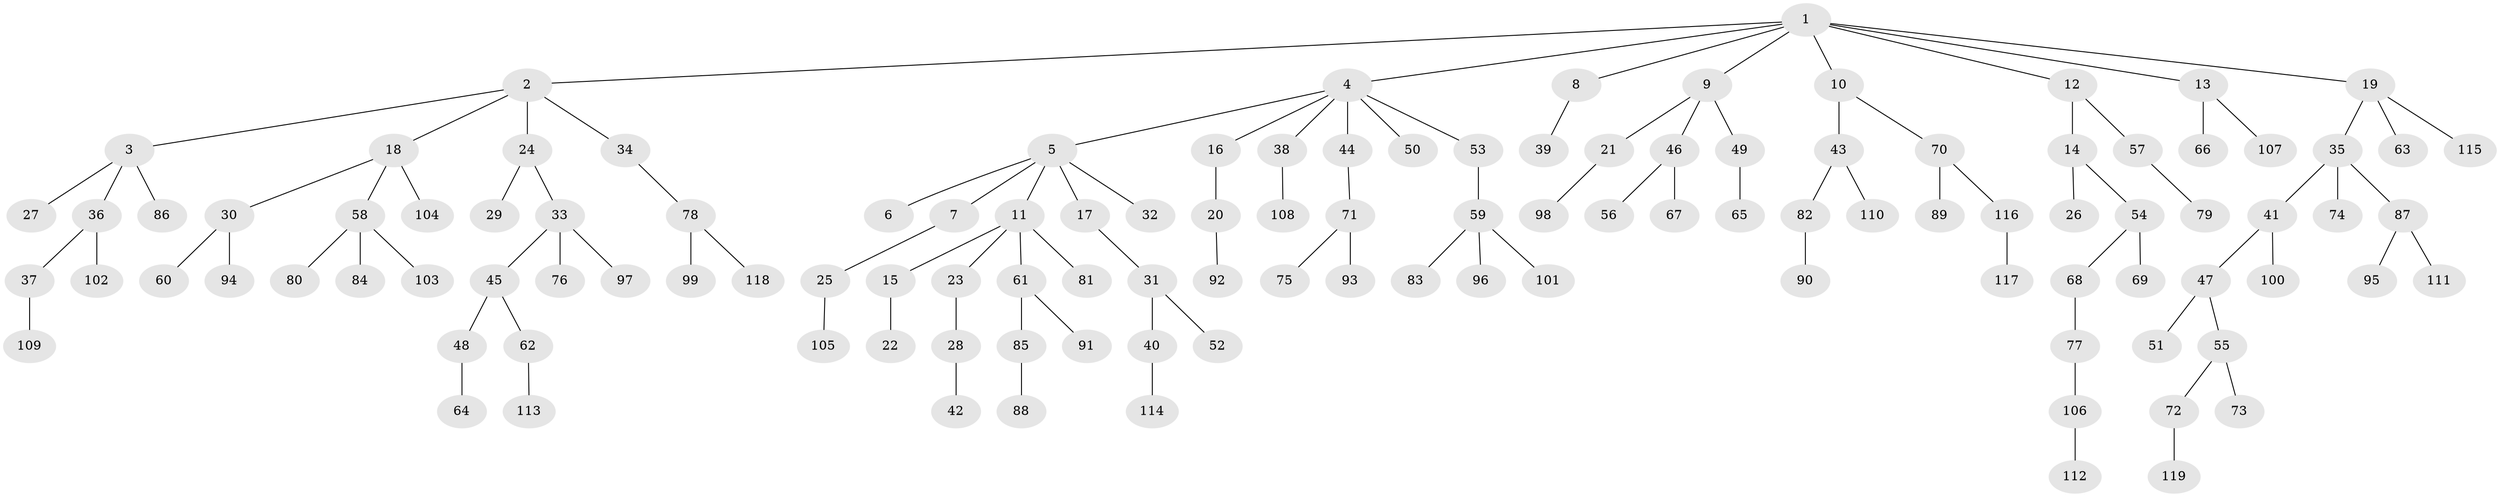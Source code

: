 // Generated by graph-tools (version 1.1) at 2025/26/03/09/25 03:26:25]
// undirected, 119 vertices, 118 edges
graph export_dot {
graph [start="1"]
  node [color=gray90,style=filled];
  1;
  2;
  3;
  4;
  5;
  6;
  7;
  8;
  9;
  10;
  11;
  12;
  13;
  14;
  15;
  16;
  17;
  18;
  19;
  20;
  21;
  22;
  23;
  24;
  25;
  26;
  27;
  28;
  29;
  30;
  31;
  32;
  33;
  34;
  35;
  36;
  37;
  38;
  39;
  40;
  41;
  42;
  43;
  44;
  45;
  46;
  47;
  48;
  49;
  50;
  51;
  52;
  53;
  54;
  55;
  56;
  57;
  58;
  59;
  60;
  61;
  62;
  63;
  64;
  65;
  66;
  67;
  68;
  69;
  70;
  71;
  72;
  73;
  74;
  75;
  76;
  77;
  78;
  79;
  80;
  81;
  82;
  83;
  84;
  85;
  86;
  87;
  88;
  89;
  90;
  91;
  92;
  93;
  94;
  95;
  96;
  97;
  98;
  99;
  100;
  101;
  102;
  103;
  104;
  105;
  106;
  107;
  108;
  109;
  110;
  111;
  112;
  113;
  114;
  115;
  116;
  117;
  118;
  119;
  1 -- 2;
  1 -- 4;
  1 -- 8;
  1 -- 9;
  1 -- 10;
  1 -- 12;
  1 -- 13;
  1 -- 19;
  2 -- 3;
  2 -- 18;
  2 -- 24;
  2 -- 34;
  3 -- 27;
  3 -- 36;
  3 -- 86;
  4 -- 5;
  4 -- 16;
  4 -- 38;
  4 -- 44;
  4 -- 50;
  4 -- 53;
  5 -- 6;
  5 -- 7;
  5 -- 11;
  5 -- 17;
  5 -- 32;
  7 -- 25;
  8 -- 39;
  9 -- 21;
  9 -- 46;
  9 -- 49;
  10 -- 43;
  10 -- 70;
  11 -- 15;
  11 -- 23;
  11 -- 61;
  11 -- 81;
  12 -- 14;
  12 -- 57;
  13 -- 66;
  13 -- 107;
  14 -- 26;
  14 -- 54;
  15 -- 22;
  16 -- 20;
  17 -- 31;
  18 -- 30;
  18 -- 58;
  18 -- 104;
  19 -- 35;
  19 -- 63;
  19 -- 115;
  20 -- 92;
  21 -- 98;
  23 -- 28;
  24 -- 29;
  24 -- 33;
  25 -- 105;
  28 -- 42;
  30 -- 60;
  30 -- 94;
  31 -- 40;
  31 -- 52;
  33 -- 45;
  33 -- 76;
  33 -- 97;
  34 -- 78;
  35 -- 41;
  35 -- 74;
  35 -- 87;
  36 -- 37;
  36 -- 102;
  37 -- 109;
  38 -- 108;
  40 -- 114;
  41 -- 47;
  41 -- 100;
  43 -- 82;
  43 -- 110;
  44 -- 71;
  45 -- 48;
  45 -- 62;
  46 -- 56;
  46 -- 67;
  47 -- 51;
  47 -- 55;
  48 -- 64;
  49 -- 65;
  53 -- 59;
  54 -- 68;
  54 -- 69;
  55 -- 72;
  55 -- 73;
  57 -- 79;
  58 -- 80;
  58 -- 84;
  58 -- 103;
  59 -- 83;
  59 -- 96;
  59 -- 101;
  61 -- 85;
  61 -- 91;
  62 -- 113;
  68 -- 77;
  70 -- 89;
  70 -- 116;
  71 -- 75;
  71 -- 93;
  72 -- 119;
  77 -- 106;
  78 -- 99;
  78 -- 118;
  82 -- 90;
  85 -- 88;
  87 -- 95;
  87 -- 111;
  106 -- 112;
  116 -- 117;
}
